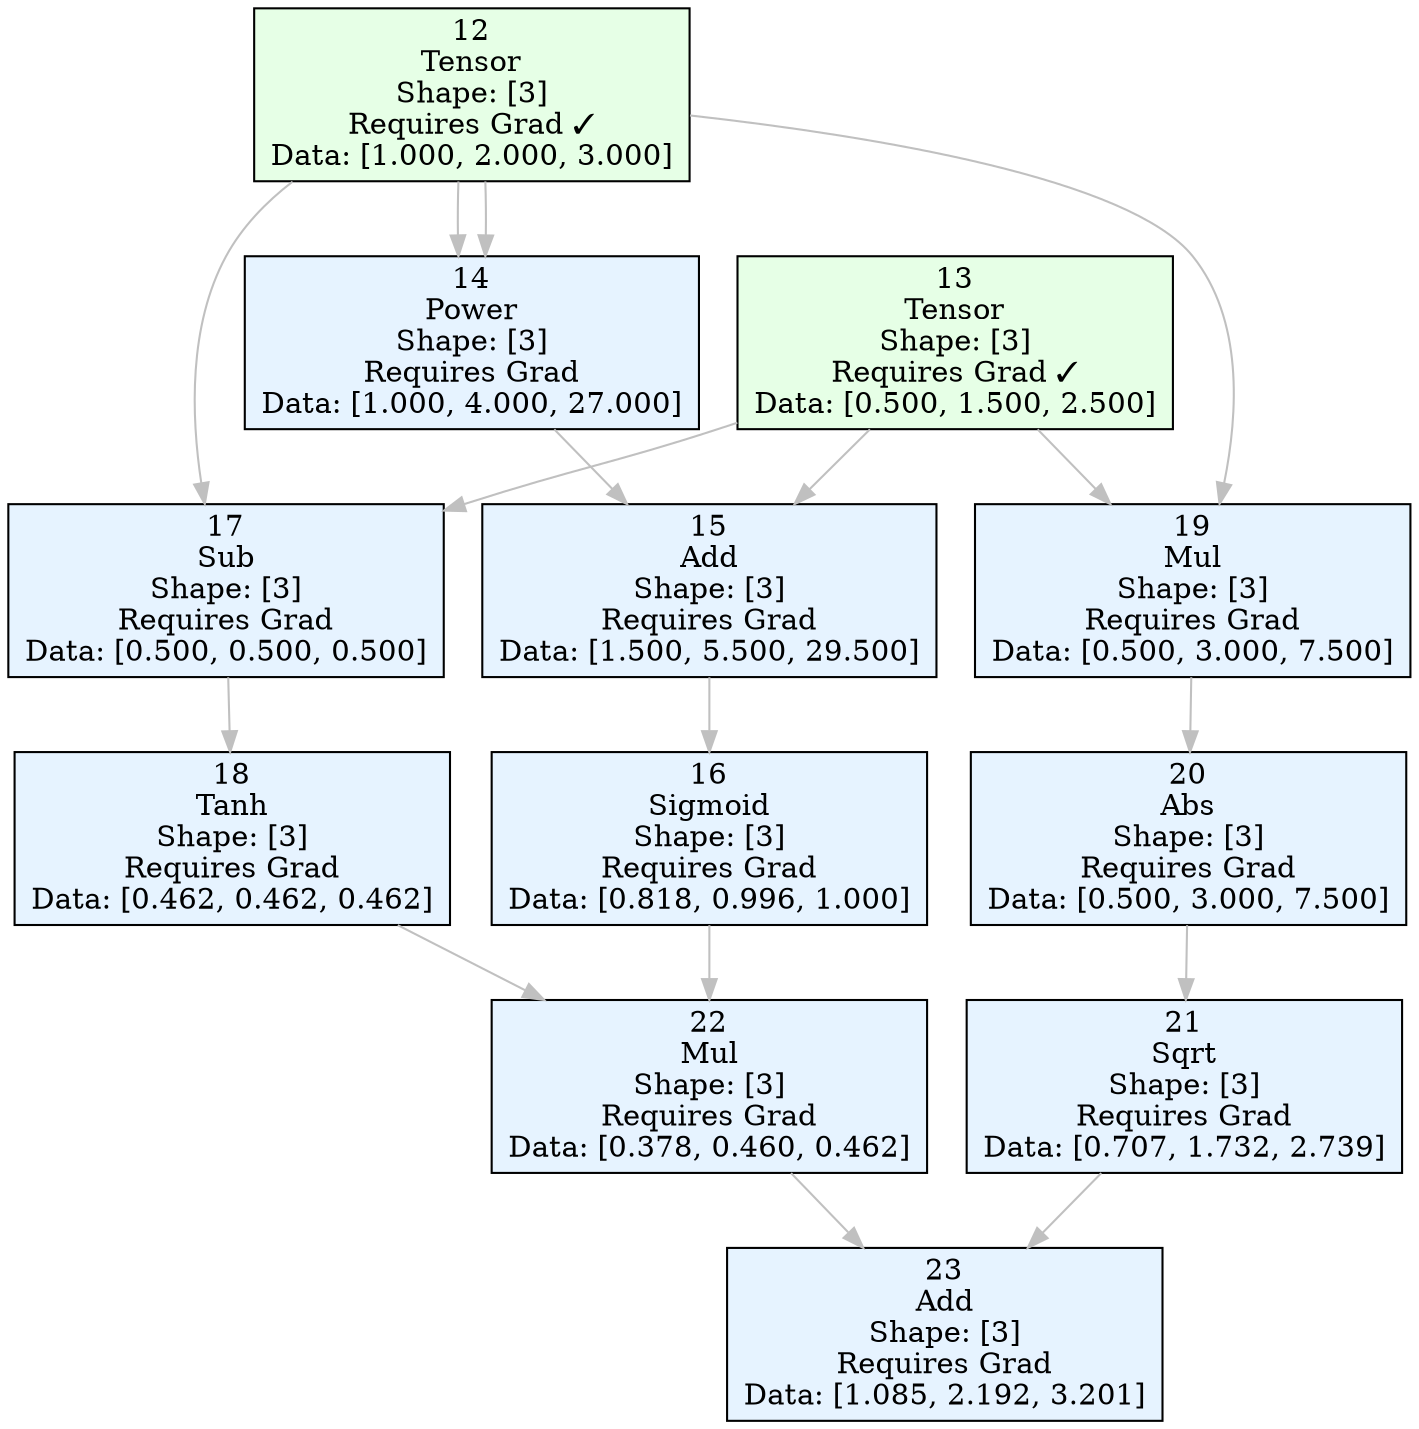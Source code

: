 digraph ComputationalGraph {
    rankdir=TB;
    node [shape=box, style=filled];
    edge [color=gray];
    23 [label="23\nAdd\nShape: \[3\]\nRequires Grad\nData: \[1.085, 2.192, 3.201\]", fillcolor="#E6F3FF"];
    22 [label="22\nMul\nShape: \[3\]\nRequires Grad\nData: \[0.378, 0.460, 0.462\]", fillcolor="#E6F3FF"];
    16 [label="16\nSigmoid\nShape: \[3\]\nRequires Grad\nData: \[0.818, 0.996, 1.000\]", fillcolor="#E6F3FF"];
    15 [label="15\nAdd\nShape: \[3\]\nRequires Grad\nData: \[1.500, 5.500, 29.500\]", fillcolor="#E6F3FF"];
    14 [label="14\nPower\nShape: \[3\]\nRequires Grad\nData: \[1.000, 4.000, 27.000\]", fillcolor="#E6F3FF"];
    12 [label="12\nTensor\nShape: \[3\]\nRequires Grad ✓\nData: \[1.000, 2.000, 3.000\]", fillcolor="#E6FFE6"];
    13 [label="13\nTensor\nShape: \[3\]\nRequires Grad ✓\nData: \[0.500, 1.500, 2.500\]", fillcolor="#E6FFE6"];
    18 [label="18\nTanh\nShape: \[3\]\nRequires Grad\nData: \[0.462, 0.462, 0.462\]", fillcolor="#E6F3FF"];
    17 [label="17\nSub\nShape: \[3\]\nRequires Grad\nData: \[0.500, 0.500, 0.500\]", fillcolor="#E6F3FF"];
    21 [label="21\nSqrt\nShape: \[3\]\nRequires Grad\nData: \[0.707, 1.732, 2.739\]", fillcolor="#E6F3FF"];
    20 [label="20\nAbs\nShape: \[3\]\nRequires Grad\nData: \[0.500, 3.000, 7.500\]", fillcolor="#E6F3FF"];
    19 [label="19\nMul\nShape: \[3\]\nRequires Grad\nData: \[0.500, 3.000, 7.500\]", fillcolor="#E6F3FF"];
    22 -> 23;
    21 -> 23;
    16 -> 22;
    18 -> 22;
    15 -> 16;
    14 -> 15;
    13 -> 15;
    12 -> 14;
    12 -> 14;
    17 -> 18;
    12 -> 17;
    13 -> 17;
    20 -> 21;
    19 -> 20;
    12 -> 19;
    13 -> 19;
}
